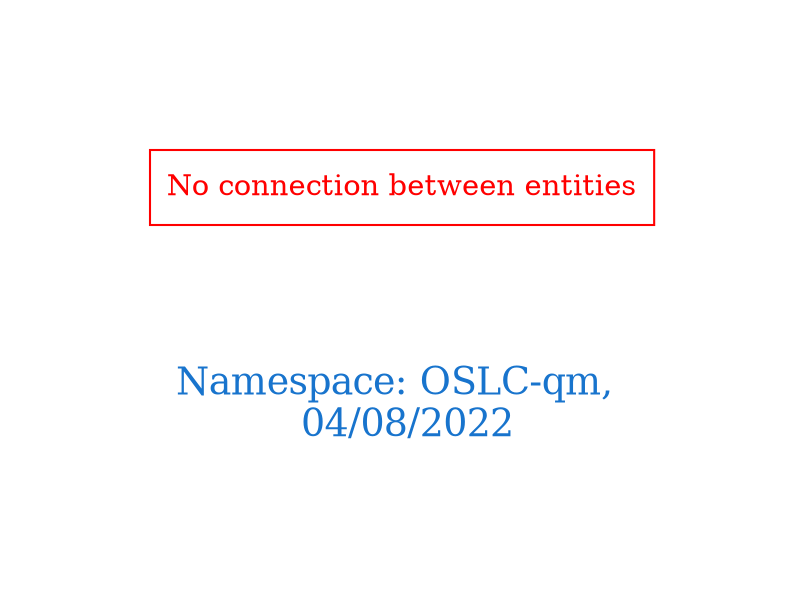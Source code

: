 digraph OGIT_ontology {
 graph [ rankdir= LR,pad=1 
fontsize = 18,
fontcolor= dodgerblue3,label = "\n\n\nNamespace: OSLC-qm, \n 04/08/2022"];
node[shape=polygon];
edge [  color="gray81"];

"No connection between entities" [fontcolor = "red",color="red", shape="polygon"]
}
